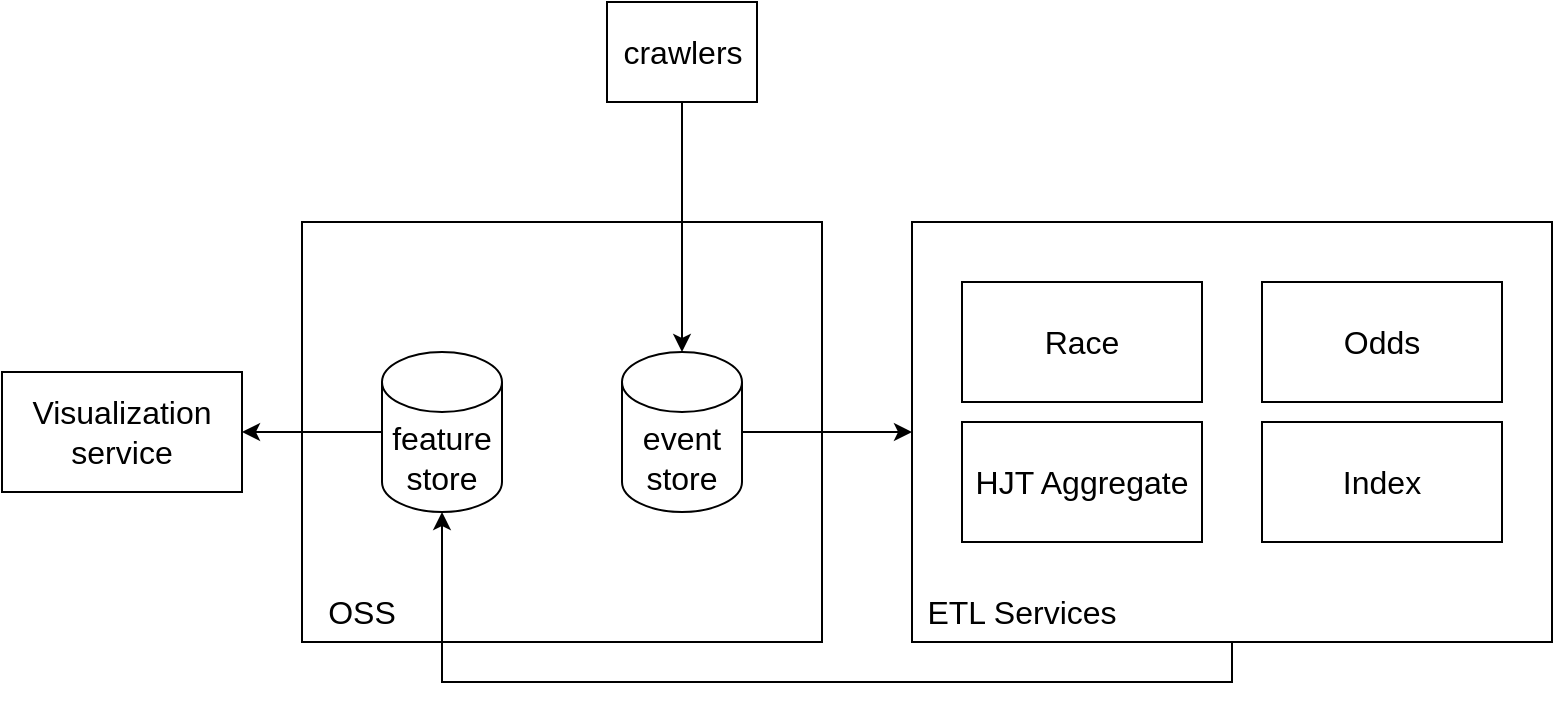 <mxfile version="20.2.8" type="github">
  <diagram id="_OYlfLiKj20trFkd4ubV" name="Page-1">
    <mxGraphModel dx="1426" dy="1320" grid="1" gridSize="10" guides="1" tooltips="1" connect="1" arrows="1" fold="1" page="1" pageScale="1" pageWidth="1654" pageHeight="1169" math="0" shadow="0">
      <root>
        <mxCell id="0" />
        <mxCell id="1" parent="0" />
        <mxCell id="ToE4UrAM6BWn20umVzim-12" value="" style="rounded=0;whiteSpace=wrap;html=1;fontSize=16;" vertex="1" parent="1">
          <mxGeometry x="280" y="350" width="260" height="210" as="geometry" />
        </mxCell>
        <mxCell id="ToE4UrAM6BWn20umVzim-17" style="edgeStyle=orthogonalEdgeStyle;rounded=0;orthogonalLoop=1;jettySize=auto;html=1;exitX=0.5;exitY=1;exitDx=0;exitDy=0;entryX=0.5;entryY=1;entryDx=0;entryDy=0;entryPerimeter=0;fontSize=16;" edge="1" parent="1" source="ToE4UrAM6BWn20umVzim-1" target="ToE4UrAM6BWn20umVzim-16">
          <mxGeometry relative="1" as="geometry" />
        </mxCell>
        <mxCell id="ToE4UrAM6BWn20umVzim-1" value="" style="rounded=0;whiteSpace=wrap;html=1;" vertex="1" parent="1">
          <mxGeometry x="585" y="350" width="320" height="210" as="geometry" />
        </mxCell>
        <mxCell id="ToE4UrAM6BWn20umVzim-2" value="ETL Services" style="text;html=1;strokeColor=none;fillColor=none;align=center;verticalAlign=middle;whiteSpace=wrap;rounded=0;fontSize=16;" vertex="1" parent="1">
          <mxGeometry x="585" y="530" width="110" height="30" as="geometry" />
        </mxCell>
        <mxCell id="ToE4UrAM6BWn20umVzim-15" style="edgeStyle=orthogonalEdgeStyle;rounded=0;orthogonalLoop=1;jettySize=auto;html=1;exitX=1;exitY=0.5;exitDx=0;exitDy=0;exitPerimeter=0;entryX=0;entryY=0.5;entryDx=0;entryDy=0;fontSize=16;" edge="1" parent="1" source="ToE4UrAM6BWn20umVzim-3" target="ToE4UrAM6BWn20umVzim-1">
          <mxGeometry relative="1" as="geometry" />
        </mxCell>
        <mxCell id="ToE4UrAM6BWn20umVzim-3" value="event store" style="shape=cylinder3;whiteSpace=wrap;html=1;boundedLbl=1;backgroundOutline=1;size=15;fontSize=16;" vertex="1" parent="1">
          <mxGeometry x="440" y="415" width="60" height="80" as="geometry" />
        </mxCell>
        <mxCell id="ToE4UrAM6BWn20umVzim-13" style="edgeStyle=orthogonalEdgeStyle;rounded=0;orthogonalLoop=1;jettySize=auto;html=1;fontSize=16;" edge="1" parent="1" source="ToE4UrAM6BWn20umVzim-4" target="ToE4UrAM6BWn20umVzim-3">
          <mxGeometry relative="1" as="geometry" />
        </mxCell>
        <mxCell id="ToE4UrAM6BWn20umVzim-4" value="crawlers" style="rounded=0;whiteSpace=wrap;html=1;fontSize=16;" vertex="1" parent="1">
          <mxGeometry x="432.5" y="240" width="75" height="50" as="geometry" />
        </mxCell>
        <mxCell id="ToE4UrAM6BWn20umVzim-7" value="Race" style="rounded=0;whiteSpace=wrap;html=1;fontSize=16;" vertex="1" parent="1">
          <mxGeometry x="610" y="380" width="120" height="60" as="geometry" />
        </mxCell>
        <mxCell id="ToE4UrAM6BWn20umVzim-8" value="HJT Aggregate" style="rounded=0;whiteSpace=wrap;html=1;fontSize=16;" vertex="1" parent="1">
          <mxGeometry x="610" y="450" width="120" height="60" as="geometry" />
        </mxCell>
        <mxCell id="ToE4UrAM6BWn20umVzim-9" value="Odds" style="rounded=0;whiteSpace=wrap;html=1;fontSize=16;" vertex="1" parent="1">
          <mxGeometry x="760" y="380" width="120" height="60" as="geometry" />
        </mxCell>
        <mxCell id="ToE4UrAM6BWn20umVzim-10" value="Index" style="rounded=0;whiteSpace=wrap;html=1;fontSize=16;" vertex="1" parent="1">
          <mxGeometry x="760" y="450" width="120" height="60" as="geometry" />
        </mxCell>
        <mxCell id="ToE4UrAM6BWn20umVzim-14" value="OSS" style="text;html=1;strokeColor=none;fillColor=none;align=center;verticalAlign=middle;whiteSpace=wrap;rounded=0;fontSize=16;" vertex="1" parent="1">
          <mxGeometry x="280" y="530" width="60" height="30" as="geometry" />
        </mxCell>
        <mxCell id="ToE4UrAM6BWn20umVzim-21" style="edgeStyle=orthogonalEdgeStyle;rounded=0;orthogonalLoop=1;jettySize=auto;html=1;exitX=0;exitY=0.5;exitDx=0;exitDy=0;exitPerimeter=0;entryX=1;entryY=0.5;entryDx=0;entryDy=0;fontSize=16;" edge="1" parent="1" source="ToE4UrAM6BWn20umVzim-16" target="ToE4UrAM6BWn20umVzim-20">
          <mxGeometry relative="1" as="geometry" />
        </mxCell>
        <mxCell id="ToE4UrAM6BWn20umVzim-16" value="feature&lt;br&gt;store" style="shape=cylinder3;whiteSpace=wrap;html=1;boundedLbl=1;backgroundOutline=1;size=15;fontSize=16;" vertex="1" parent="1">
          <mxGeometry x="320" y="415" width="60" height="80" as="geometry" />
        </mxCell>
        <mxCell id="ToE4UrAM6BWn20umVzim-20" value="Visualization service" style="rounded=0;whiteSpace=wrap;html=1;fontSize=16;" vertex="1" parent="1">
          <mxGeometry x="130" y="425" width="120" height="60" as="geometry" />
        </mxCell>
      </root>
    </mxGraphModel>
  </diagram>
</mxfile>
